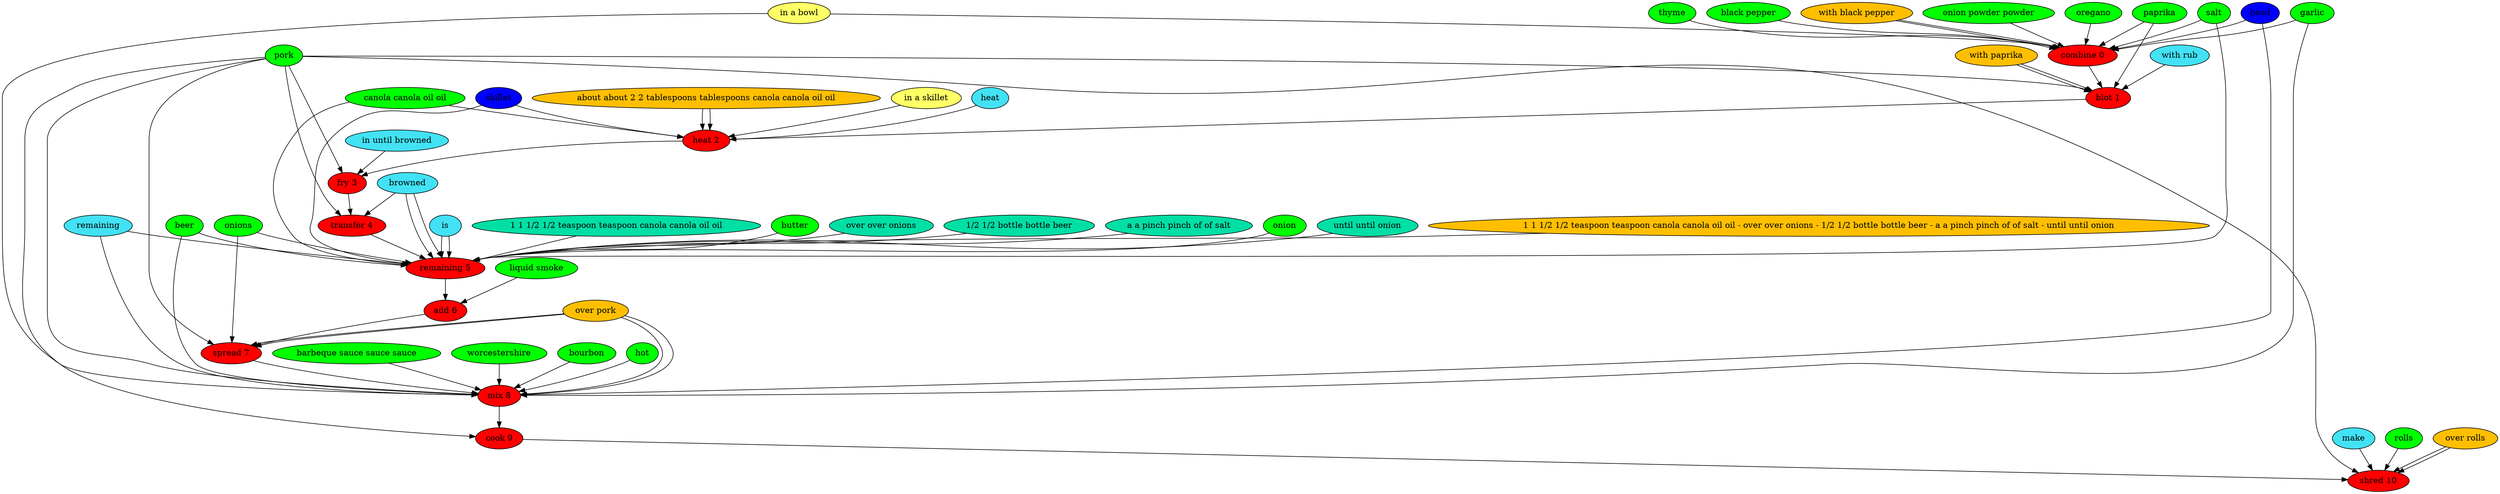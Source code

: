 digraph G {
"combine 0" [style=filled, fillcolor=red];
paprika [style=filled, fillcolor=green];
paprika -> "combine 0";
"onion powder powder" [style=filled, fillcolor=green];
"onion powder powder" -> "combine 0";
garlic [style=filled, fillcolor=green];
garlic -> "combine 0";
oregano [style=filled, fillcolor=green];
oregano -> "combine 0";
thyme [style=filled, fillcolor=green];
thyme -> "combine 0";
salt [style=filled, fillcolor=green];
salt -> "combine 0";
"black pepper" [style=filled, fillcolor=green];
"black pepper" -> "combine 0";
"with black pepper" [style=filled, fillcolor="#01DFA5"];
"with black pepper" -> "combine 0";
bowl [style=filled, fillcolor="#0000ff"];
bowl -> "combine 0";
"in a bowl" [style=filled, fillcolor="#ffff66"];
"in a bowl" -> "combine 0";
"with black pepper" [style=filled, fillcolor="#FFBF00"];
"with black pepper" -> "combine 0";
"blot 1" [style=filled, fillcolor=red];
"with rub" [style=filled, fillcolor="#42e2f4"];
"with rub" -> "blot 1";
pork [style=filled, fillcolor=green];
pork -> "blot 1";
paprika [style=filled, fillcolor=green];
paprika -> "blot 1";
"with paprika" [style=filled, fillcolor="#01DFA5"];
"with paprika" -> "blot 1";
"with paprika" [style=filled, fillcolor="#FFBF00"];
"with paprika" -> "blot 1";
"heat 2" [style=filled, fillcolor=red];
heat [style=filled, fillcolor="#42e2f4"];
heat -> "heat 2";
"canola canola oil oil" [style=filled, fillcolor=green];
"canola canola oil oil" -> "heat 2";
"about about 2 2 tablespoons tablespoons canola canola oil oil" [style=filled, fillcolor="#01DFA5"];
"about about 2 2 tablespoons tablespoons canola canola oil oil" -> "heat 2";
skillet [style=filled, fillcolor="#0000ff"];
skillet -> "heat 2";
"in a skillet" [style=filled, fillcolor="#ffff66"];
"in a skillet" -> "heat 2";
"about about 2 2 tablespoons tablespoons canola canola oil oil" [style=filled, fillcolor="#FFBF00"];
"about about 2 2 tablespoons tablespoons canola canola oil oil" -> "heat 2";
"fry 3" [style=filled, fillcolor=red];
"in until browned" [style=filled, fillcolor="#42e2f4"];
"in until browned" -> "fry 3";
pork [style=filled, fillcolor=green];
pork -> "fry 3";
"transfer 4" [style=filled, fillcolor=red];
browned [style=filled, fillcolor="#42e2f4"];
browned -> "transfer 4";
pork [style=filled, fillcolor=green];
pork -> "transfer 4";
"remaining 5" [style=filled, fillcolor=red];
remaining [style=filled, fillcolor="#42e2f4"];
remaining -> "remaining 5";
is [style=filled, fillcolor="#42e2f4"];
is -> "remaining 5";
is [style=filled, fillcolor="#42e2f4"];
is -> "remaining 5";
browned [style=filled, fillcolor="#42e2f4"];
browned -> "remaining 5";
browned [style=filled, fillcolor="#42e2f4"];
browned -> "remaining 5";
"canola canola oil oil" [style=filled, fillcolor=green];
"canola canola oil oil" -> "remaining 5";
"1 1 1/2 1/2 teaspoon teaspoon canola canola oil oil" [style=filled, fillcolor="#01DFA5"];
"1 1 1/2 1/2 teaspoon teaspoon canola canola oil oil" -> "remaining 5";
butter [style=filled, fillcolor=green];
butter -> "remaining 5";
onions [style=filled, fillcolor=green];
onions -> "remaining 5";
"over over onions" [style=filled, fillcolor="#01DFA5"];
"over over onions" -> "remaining 5";
beer [style=filled, fillcolor=green];
beer -> "remaining 5";
"1/2 1/2 bottle bottle beer" [style=filled, fillcolor="#01DFA5"];
"1/2 1/2 bottle bottle beer" -> "remaining 5";
salt [style=filled, fillcolor=green];
salt -> "remaining 5";
"a a pinch pinch of of salt" [style=filled, fillcolor="#01DFA5"];
"a a pinch pinch of of salt" -> "remaining 5";
onion [style=filled, fillcolor=green];
onion -> "remaining 5";
"until until onion" [style=filled, fillcolor="#01DFA5"];
"until until onion" -> "remaining 5";
skillet [style=filled, fillcolor="#0000ff"];
skillet -> "remaining 5";
"1 1 1/2 1/2 teaspoon teaspoon canola canola oil oil - over over onions - 1/2 1/2 bottle bottle beer - a a pinch pinch of of salt - until until onion" [style=filled, fillcolor="#FFBF00"];
"1 1 1/2 1/2 teaspoon teaspoon canola canola oil oil - over over onions - 1/2 1/2 bottle bottle beer - a a pinch pinch of of salt - until until onion" -> "remaining 5";
"add 6" [style=filled, fillcolor=red];
"liquid smoke" [style=filled, fillcolor=green];
"liquid smoke" -> "add 6";
"spread 7" [style=filled, fillcolor=red];
onions [style=filled, fillcolor=green];
onions -> "spread 7";
pork [style=filled, fillcolor=green];
pork -> "spread 7";
"over pork" [style=filled, fillcolor="#01DFA5"];
"over pork" -> "spread 7";
"over pork" [style=filled, fillcolor="#FFBF00"];
"over pork" -> "spread 7";
"mix 8" [style=filled, fillcolor=red];
remaining [style=filled, fillcolor="#42e2f4"];
remaining -> "mix 8";
"barbeque sauce sauce sauce" [style=filled, fillcolor=green];
"barbeque sauce sauce sauce" -> "mix 8";
beer [style=filled, fillcolor=green];
beer -> "mix 8";
worcestershire [style=filled, fillcolor=green];
worcestershire -> "mix 8";
garlic [style=filled, fillcolor=green];
garlic -> "mix 8";
bourbon [style=filled, fillcolor=green];
bourbon -> "mix 8";
hot [style=filled, fillcolor=green];
hot -> "mix 8";
pork [style=filled, fillcolor=green];
pork -> "mix 8";
"over pork" [style=filled, fillcolor="#01DFA5"];
"over pork" -> "mix 8";
bowl [style=filled, fillcolor="#0000ff"];
bowl -> "mix 8";
"in a bowl" [style=filled, fillcolor="#ffff66"];
"in a bowl" -> "mix 8";
"over pork" [style=filled, fillcolor="#FFBF00"];
"over pork" -> "mix 8";
"cook 9" [style=filled, fillcolor=red];
pork [style=filled, fillcolor=green];
pork -> "cook 9";
"shred 10" [style=filled, fillcolor=red];
make [style=filled, fillcolor="#42e2f4"];
make -> "shred 10";
pork [style=filled, fillcolor=green];
pork -> "shred 10";
rolls [style=filled, fillcolor=green];
rolls -> "shred 10";
"over rolls" [style=filled, fillcolor="#01DFA5"];
"over rolls" -> "shred 10";
"over rolls" [style=filled, fillcolor="#FFBF00"];
"over rolls" -> "shred 10";
"combine 0" -> "blot 1";
"blot 1" -> "heat 2";
"heat 2" -> "fry 3";
"fry 3" -> "transfer 4";
"transfer 4" -> "remaining 5";
"remaining 5" -> "add 6";
"add 6" -> "spread 7";
"spread 7" -> "mix 8";
"mix 8" -> "cook 9";
"cook 9" -> "shred 10";
}
